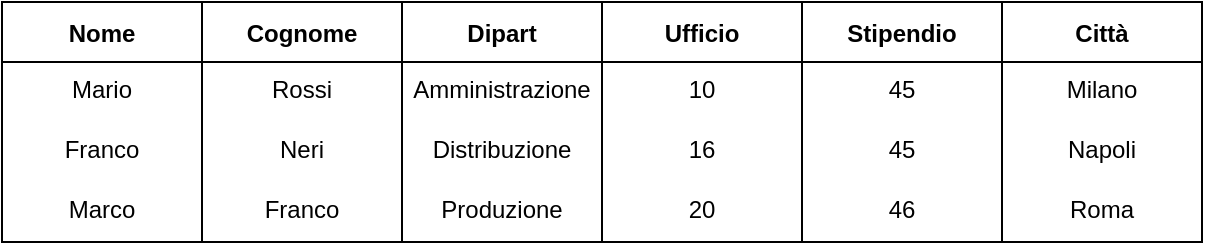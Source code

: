 <mxfile version="20.7.4" type="device"><diagram id="n2tzChIhWR2wru7YtLmf" name="Pagina-1"><mxGraphModel dx="819" dy="482" grid="1" gridSize="10" guides="1" tooltips="1" connect="1" arrows="1" fold="1" page="1" pageScale="1" pageWidth="1169" pageHeight="827" math="0" shadow="0"><root><mxCell id="0"/><mxCell id="1" parent="0"/><mxCell id="PKQ20t5gl7po0gBwH-ja-161" value="Nome" style="swimlane;startSize=30;fontStyle=1" vertex="1" parent="1"><mxGeometry x="40" y="80" width="100" height="120" as="geometry"/></mxCell><mxCell id="PKQ20t5gl7po0gBwH-ja-162" value="Mario" style="text;strokeColor=none;fillColor=none;spacingLeft=4;spacingRight=4;overflow=hidden;rotatable=0;points=[[0,0.5],[1,0.5]];portConstraint=eastwest;fontSize=12;align=center;" vertex="1" parent="PKQ20t5gl7po0gBwH-ja-161"><mxGeometry y="30" width="100" height="30" as="geometry"/></mxCell><mxCell id="PKQ20t5gl7po0gBwH-ja-163" value="Franco" style="text;strokeColor=none;fillColor=none;spacingLeft=4;spacingRight=4;overflow=hidden;rotatable=0;points=[[0,0.5],[1,0.5]];portConstraint=eastwest;fontSize=12;align=center;" vertex="1" parent="PKQ20t5gl7po0gBwH-ja-161"><mxGeometry y="60" width="100" height="30" as="geometry"/></mxCell><mxCell id="PKQ20t5gl7po0gBwH-ja-165" value="Marco" style="text;strokeColor=none;fillColor=none;spacingLeft=4;spacingRight=4;overflow=hidden;rotatable=0;points=[[0,0.5],[1,0.5]];portConstraint=eastwest;fontSize=12;align=center;" vertex="1" parent="PKQ20t5gl7po0gBwH-ja-161"><mxGeometry y="90" width="100" height="30" as="geometry"/></mxCell><mxCell id="PKQ20t5gl7po0gBwH-ja-229" value="Cognome" style="swimlane;startSize=30;fontStyle=1" vertex="1" parent="1"><mxGeometry x="140" y="80" width="100" height="120" as="geometry"/></mxCell><mxCell id="PKQ20t5gl7po0gBwH-ja-230" value="Rossi" style="text;strokeColor=none;fillColor=none;spacingLeft=4;spacingRight=4;overflow=hidden;rotatable=0;points=[[0,0.5],[1,0.5]];portConstraint=eastwest;fontSize=12;align=center;" vertex="1" parent="PKQ20t5gl7po0gBwH-ja-229"><mxGeometry y="30" width="100" height="30" as="geometry"/></mxCell><mxCell id="PKQ20t5gl7po0gBwH-ja-231" value="Neri" style="text;strokeColor=none;fillColor=none;spacingLeft=4;spacingRight=4;overflow=hidden;rotatable=0;points=[[0,0.5],[1,0.5]];portConstraint=eastwest;fontSize=12;align=center;" vertex="1" parent="PKQ20t5gl7po0gBwH-ja-229"><mxGeometry y="60" width="100" height="30" as="geometry"/></mxCell><mxCell id="PKQ20t5gl7po0gBwH-ja-233" value="Franco" style="text;strokeColor=none;fillColor=none;spacingLeft=4;spacingRight=4;overflow=hidden;rotatable=0;points=[[0,0.5],[1,0.5]];portConstraint=eastwest;fontSize=12;align=center;" vertex="1" parent="PKQ20t5gl7po0gBwH-ja-229"><mxGeometry y="90" width="100" height="30" as="geometry"/></mxCell><mxCell id="PKQ20t5gl7po0gBwH-ja-238" value="Dipart" style="swimlane;startSize=30;fontStyle=1" vertex="1" parent="1"><mxGeometry x="240" y="80" width="100" height="120" as="geometry"/></mxCell><mxCell id="PKQ20t5gl7po0gBwH-ja-239" value="Amministrazione" style="text;strokeColor=none;fillColor=none;spacingLeft=4;spacingRight=4;overflow=hidden;rotatable=0;points=[[0,0.5],[1,0.5]];portConstraint=eastwest;fontSize=12;align=center;" vertex="1" parent="PKQ20t5gl7po0gBwH-ja-238"><mxGeometry y="30" width="100" height="30" as="geometry"/></mxCell><mxCell id="PKQ20t5gl7po0gBwH-ja-240" value="Distribuzione" style="text;strokeColor=none;fillColor=none;spacingLeft=4;spacingRight=4;overflow=hidden;rotatable=0;points=[[0,0.5],[1,0.5]];portConstraint=eastwest;fontSize=12;align=center;" vertex="1" parent="PKQ20t5gl7po0gBwH-ja-238"><mxGeometry y="60" width="100" height="30" as="geometry"/></mxCell><mxCell id="PKQ20t5gl7po0gBwH-ja-241" value="Produzione" style="text;strokeColor=none;fillColor=none;spacingLeft=4;spacingRight=4;overflow=hidden;rotatable=0;points=[[0,0.5],[1,0.5]];portConstraint=eastwest;fontSize=12;align=center;" vertex="1" parent="PKQ20t5gl7po0gBwH-ja-238"><mxGeometry y="90" width="100" height="30" as="geometry"/></mxCell><mxCell id="PKQ20t5gl7po0gBwH-ja-244" value="Ufficio" style="swimlane;startSize=30;fontStyle=1" vertex="1" parent="1"><mxGeometry x="340" y="80" width="100" height="120" as="geometry"/></mxCell><mxCell id="PKQ20t5gl7po0gBwH-ja-245" value="10" style="text;strokeColor=none;fillColor=none;spacingLeft=4;spacingRight=4;overflow=hidden;rotatable=0;points=[[0,0.5],[1,0.5]];portConstraint=eastwest;fontSize=12;align=center;" vertex="1" parent="PKQ20t5gl7po0gBwH-ja-244"><mxGeometry y="30" width="100" height="30" as="geometry"/></mxCell><mxCell id="PKQ20t5gl7po0gBwH-ja-246" value="16" style="text;strokeColor=none;fillColor=none;spacingLeft=4;spacingRight=4;overflow=hidden;rotatable=0;points=[[0,0.5],[1,0.5]];portConstraint=eastwest;fontSize=12;align=center;" vertex="1" parent="PKQ20t5gl7po0gBwH-ja-244"><mxGeometry y="60" width="100" height="30" as="geometry"/></mxCell><mxCell id="PKQ20t5gl7po0gBwH-ja-247" value="20" style="text;strokeColor=none;fillColor=none;spacingLeft=4;spacingRight=4;overflow=hidden;rotatable=0;points=[[0,0.5],[1,0.5]];portConstraint=eastwest;fontSize=12;align=center;" vertex="1" parent="PKQ20t5gl7po0gBwH-ja-244"><mxGeometry y="90" width="100" height="30" as="geometry"/></mxCell><mxCell id="PKQ20t5gl7po0gBwH-ja-250" value="Stipendio" style="swimlane;startSize=30;fontStyle=1" vertex="1" parent="1"><mxGeometry x="440" y="80" width="100" height="120" as="geometry"/></mxCell><mxCell id="PKQ20t5gl7po0gBwH-ja-251" value="45" style="text;strokeColor=none;fillColor=none;spacingLeft=4;spacingRight=4;overflow=hidden;rotatable=0;points=[[0,0.5],[1,0.5]];portConstraint=eastwest;fontSize=12;align=center;" vertex="1" parent="PKQ20t5gl7po0gBwH-ja-250"><mxGeometry y="30" width="100" height="30" as="geometry"/></mxCell><mxCell id="PKQ20t5gl7po0gBwH-ja-252" value="45" style="text;strokeColor=none;fillColor=none;spacingLeft=4;spacingRight=4;overflow=hidden;rotatable=0;points=[[0,0.5],[1,0.5]];portConstraint=eastwest;fontSize=12;align=center;" vertex="1" parent="PKQ20t5gl7po0gBwH-ja-250"><mxGeometry y="60" width="100" height="30" as="geometry"/></mxCell><mxCell id="PKQ20t5gl7po0gBwH-ja-253" value="46" style="text;strokeColor=none;fillColor=none;spacingLeft=4;spacingRight=4;overflow=hidden;rotatable=0;points=[[0,0.5],[1,0.5]];portConstraint=eastwest;fontSize=12;align=center;" vertex="1" parent="PKQ20t5gl7po0gBwH-ja-250"><mxGeometry y="90" width="100" height="30" as="geometry"/></mxCell><mxCell id="PKQ20t5gl7po0gBwH-ja-256" value="Città" style="swimlane;startSize=30;fontStyle=1" vertex="1" parent="1"><mxGeometry x="540" y="80" width="100" height="120" as="geometry"/></mxCell><mxCell id="PKQ20t5gl7po0gBwH-ja-257" value="Milano" style="text;strokeColor=none;fillColor=none;spacingLeft=4;spacingRight=4;overflow=hidden;rotatable=0;points=[[0,0.5],[1,0.5]];portConstraint=eastwest;fontSize=12;align=center;" vertex="1" parent="PKQ20t5gl7po0gBwH-ja-256"><mxGeometry y="30" width="100" height="30" as="geometry"/></mxCell><mxCell id="PKQ20t5gl7po0gBwH-ja-258" value="Napoli" style="text;strokeColor=none;fillColor=none;spacingLeft=4;spacingRight=4;overflow=hidden;rotatable=0;points=[[0,0.5],[1,0.5]];portConstraint=eastwest;fontSize=12;align=center;" vertex="1" parent="PKQ20t5gl7po0gBwH-ja-256"><mxGeometry y="60" width="100" height="30" as="geometry"/></mxCell><mxCell id="PKQ20t5gl7po0gBwH-ja-259" value="Roma" style="text;strokeColor=none;fillColor=none;spacingLeft=4;spacingRight=4;overflow=hidden;rotatable=0;points=[[0,0.5],[1,0.5]];portConstraint=eastwest;fontSize=12;align=center;" vertex="1" parent="PKQ20t5gl7po0gBwH-ja-256"><mxGeometry y="90" width="100" height="30" as="geometry"/></mxCell></root></mxGraphModel></diagram></mxfile>